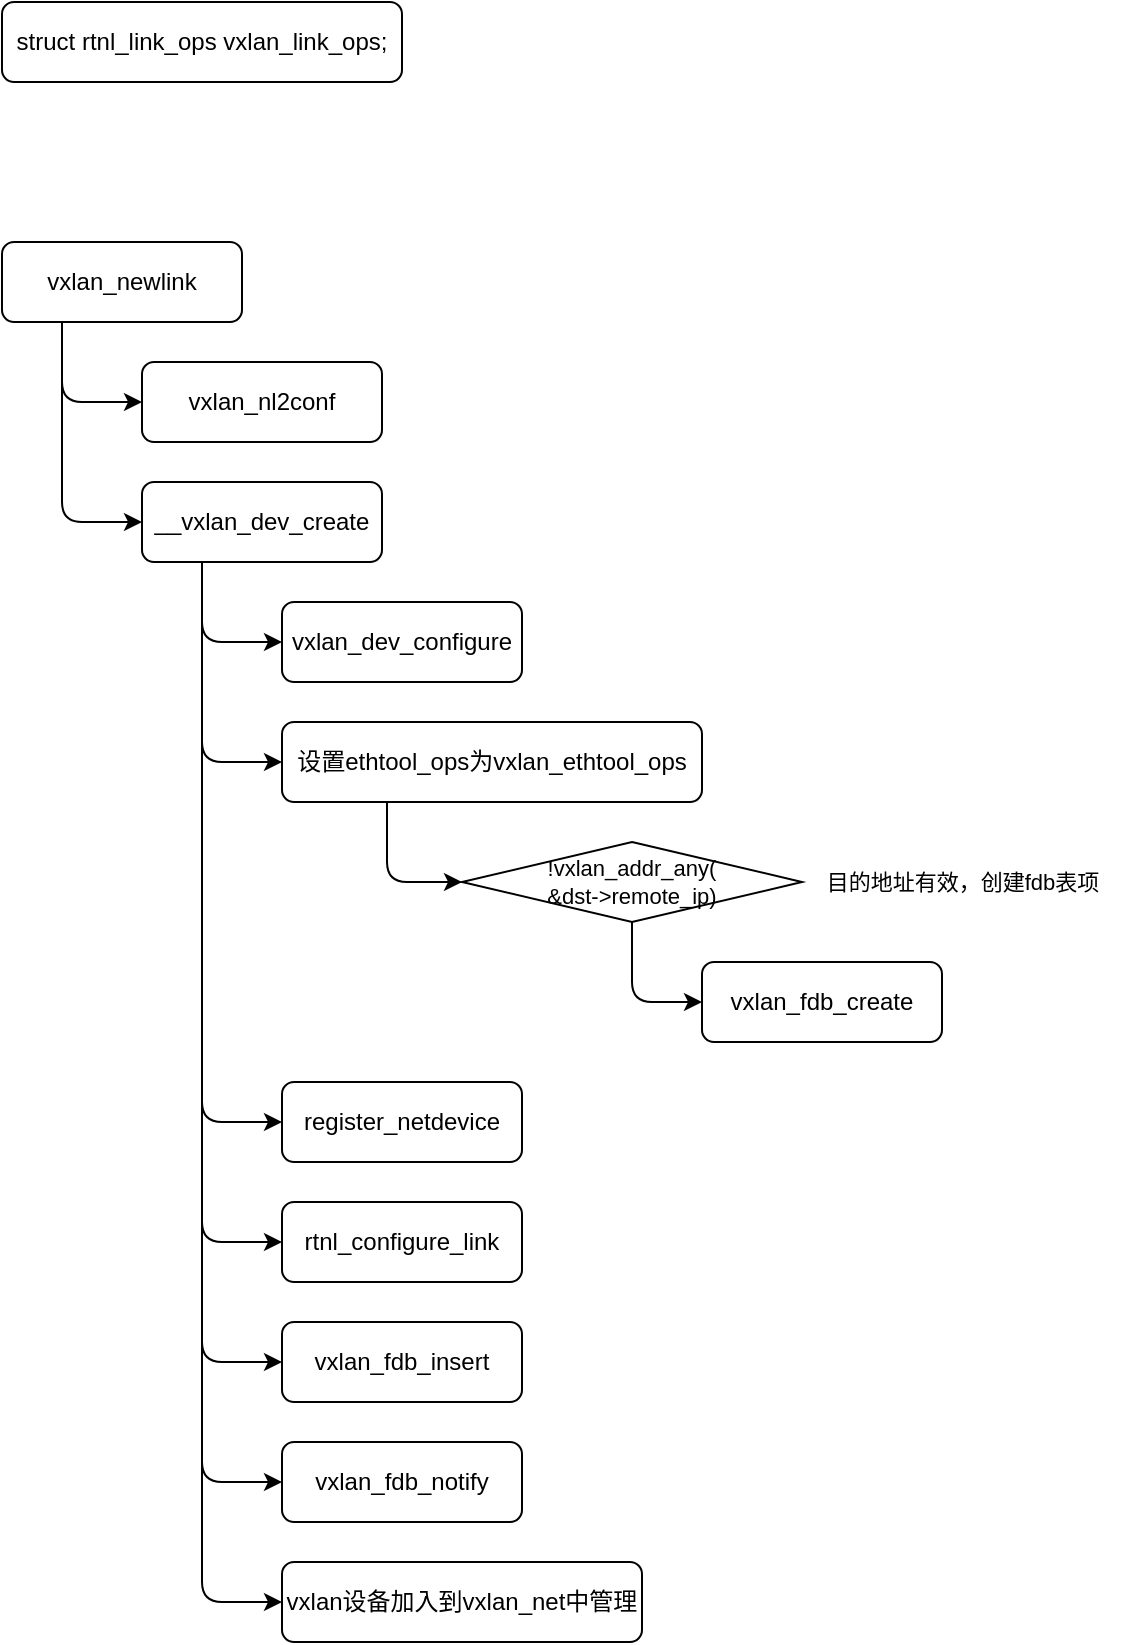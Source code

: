 <mxfile version="23.1.1" type="github">
  <diagram name="第 1 页" id="1rjdugY5C8qaAusUiW6h">
    <mxGraphModel dx="899" dy="926" grid="1" gridSize="10" guides="1" tooltips="1" connect="1" arrows="1" fold="1" page="1" pageScale="1" pageWidth="827" pageHeight="1169" math="0" shadow="0">
      <root>
        <mxCell id="0" />
        <mxCell id="1" parent="0" />
        <mxCell id="Nt39PZyozITzQ0mVq2fc-1" value="struct rtnl_link_ops vxlan_link_ops;" style="rounded=1;whiteSpace=wrap;html=1;" vertex="1" parent="1">
          <mxGeometry y="40" width="200" height="40" as="geometry" />
        </mxCell>
        <mxCell id="Nt39PZyozITzQ0mVq2fc-5" style="edgeStyle=orthogonalEdgeStyle;rounded=1;orthogonalLoop=1;jettySize=auto;html=1;exitX=0.25;exitY=1;exitDx=0;exitDy=0;entryX=0;entryY=0.5;entryDx=0;entryDy=0;curved=0;" edge="1" parent="1" source="Nt39PZyozITzQ0mVq2fc-2" target="Nt39PZyozITzQ0mVq2fc-3">
          <mxGeometry relative="1" as="geometry" />
        </mxCell>
        <mxCell id="Nt39PZyozITzQ0mVq2fc-6" style="edgeStyle=orthogonalEdgeStyle;shape=connector;curved=0;rounded=1;orthogonalLoop=1;jettySize=auto;html=1;exitX=0.25;exitY=1;exitDx=0;exitDy=0;entryX=0;entryY=0.5;entryDx=0;entryDy=0;labelBackgroundColor=default;strokeColor=default;align=center;verticalAlign=middle;fontFamily=Helvetica;fontSize=11;fontColor=default;endArrow=classic;" edge="1" parent="1" source="Nt39PZyozITzQ0mVq2fc-2" target="Nt39PZyozITzQ0mVq2fc-4">
          <mxGeometry relative="1" as="geometry" />
        </mxCell>
        <mxCell id="Nt39PZyozITzQ0mVq2fc-2" value="vxlan_newlink" style="rounded=1;whiteSpace=wrap;html=1;" vertex="1" parent="1">
          <mxGeometry y="160" width="120" height="40" as="geometry" />
        </mxCell>
        <mxCell id="Nt39PZyozITzQ0mVq2fc-3" value="vxlan_nl2conf" style="rounded=1;whiteSpace=wrap;html=1;" vertex="1" parent="1">
          <mxGeometry x="70" y="220" width="120" height="40" as="geometry" />
        </mxCell>
        <mxCell id="Nt39PZyozITzQ0mVq2fc-9" style="edgeStyle=orthogonalEdgeStyle;shape=connector;curved=0;rounded=1;orthogonalLoop=1;jettySize=auto;html=1;exitX=0.25;exitY=1;exitDx=0;exitDy=0;entryX=0;entryY=0.5;entryDx=0;entryDy=0;labelBackgroundColor=default;strokeColor=default;align=center;verticalAlign=middle;fontFamily=Helvetica;fontSize=11;fontColor=default;endArrow=classic;" edge="1" parent="1" source="Nt39PZyozITzQ0mVq2fc-4" target="Nt39PZyozITzQ0mVq2fc-7">
          <mxGeometry relative="1" as="geometry" />
        </mxCell>
        <mxCell id="Nt39PZyozITzQ0mVq2fc-10" style="edgeStyle=orthogonalEdgeStyle;shape=connector;curved=0;rounded=1;orthogonalLoop=1;jettySize=auto;html=1;exitX=0.25;exitY=1;exitDx=0;exitDy=0;entryX=0;entryY=0.5;entryDx=0;entryDy=0;labelBackgroundColor=default;strokeColor=default;align=center;verticalAlign=middle;fontFamily=Helvetica;fontSize=11;fontColor=default;endArrow=classic;" edge="1" parent="1" source="Nt39PZyozITzQ0mVq2fc-4" target="Nt39PZyozITzQ0mVq2fc-8">
          <mxGeometry relative="1" as="geometry" />
        </mxCell>
        <mxCell id="Nt39PZyozITzQ0mVq2fc-16" style="edgeStyle=orthogonalEdgeStyle;shape=connector;curved=0;rounded=1;orthogonalLoop=1;jettySize=auto;html=1;exitX=0.25;exitY=1;exitDx=0;exitDy=0;entryX=0;entryY=0.5;entryDx=0;entryDy=0;labelBackgroundColor=default;strokeColor=default;align=center;verticalAlign=middle;fontFamily=Helvetica;fontSize=11;fontColor=default;endArrow=classic;" edge="1" parent="1" source="Nt39PZyozITzQ0mVq2fc-4" target="Nt39PZyozITzQ0mVq2fc-12">
          <mxGeometry relative="1" as="geometry" />
        </mxCell>
        <mxCell id="Nt39PZyozITzQ0mVq2fc-21" style="edgeStyle=orthogonalEdgeStyle;shape=connector;curved=0;rounded=1;orthogonalLoop=1;jettySize=auto;html=1;exitX=0.25;exitY=1;exitDx=0;exitDy=0;entryX=0;entryY=0.5;entryDx=0;entryDy=0;labelBackgroundColor=default;strokeColor=default;align=center;verticalAlign=middle;fontFamily=Helvetica;fontSize=11;fontColor=default;endArrow=classic;" edge="1" parent="1" source="Nt39PZyozITzQ0mVq2fc-4" target="Nt39PZyozITzQ0mVq2fc-18">
          <mxGeometry relative="1" as="geometry" />
        </mxCell>
        <mxCell id="Nt39PZyozITzQ0mVq2fc-22" style="edgeStyle=orthogonalEdgeStyle;shape=connector;curved=0;rounded=1;orthogonalLoop=1;jettySize=auto;html=1;exitX=0.25;exitY=1;exitDx=0;exitDy=0;entryX=0;entryY=0.5;entryDx=0;entryDy=0;labelBackgroundColor=default;strokeColor=default;align=center;verticalAlign=middle;fontFamily=Helvetica;fontSize=11;fontColor=default;endArrow=classic;" edge="1" parent="1" source="Nt39PZyozITzQ0mVq2fc-4" target="Nt39PZyozITzQ0mVq2fc-19">
          <mxGeometry relative="1" as="geometry" />
        </mxCell>
        <mxCell id="Nt39PZyozITzQ0mVq2fc-23" style="edgeStyle=orthogonalEdgeStyle;shape=connector;curved=0;rounded=1;orthogonalLoop=1;jettySize=auto;html=1;exitX=0.25;exitY=1;exitDx=0;exitDy=0;entryX=0;entryY=0.5;entryDx=0;entryDy=0;labelBackgroundColor=default;strokeColor=default;align=center;verticalAlign=middle;fontFamily=Helvetica;fontSize=11;fontColor=default;endArrow=classic;" edge="1" parent="1" source="Nt39PZyozITzQ0mVq2fc-4" target="Nt39PZyozITzQ0mVq2fc-20">
          <mxGeometry relative="1" as="geometry" />
        </mxCell>
        <mxCell id="Nt39PZyozITzQ0mVq2fc-25" style="edgeStyle=orthogonalEdgeStyle;shape=connector;curved=0;rounded=1;orthogonalLoop=1;jettySize=auto;html=1;exitX=0.25;exitY=1;exitDx=0;exitDy=0;entryX=0;entryY=0.5;entryDx=0;entryDy=0;labelBackgroundColor=default;strokeColor=default;align=center;verticalAlign=middle;fontFamily=Helvetica;fontSize=11;fontColor=default;endArrow=classic;" edge="1" parent="1" source="Nt39PZyozITzQ0mVq2fc-4" target="Nt39PZyozITzQ0mVq2fc-24">
          <mxGeometry relative="1" as="geometry" />
        </mxCell>
        <mxCell id="Nt39PZyozITzQ0mVq2fc-4" value="__vxlan_dev_create" style="rounded=1;whiteSpace=wrap;html=1;" vertex="1" parent="1">
          <mxGeometry x="70" y="280" width="120" height="40" as="geometry" />
        </mxCell>
        <mxCell id="Nt39PZyozITzQ0mVq2fc-7" value="vxlan_dev_configure" style="rounded=1;whiteSpace=wrap;html=1;" vertex="1" parent="1">
          <mxGeometry x="140" y="340" width="120" height="40" as="geometry" />
        </mxCell>
        <mxCell id="Nt39PZyozITzQ0mVq2fc-14" style="edgeStyle=orthogonalEdgeStyle;shape=connector;curved=0;rounded=1;orthogonalLoop=1;jettySize=auto;html=1;exitX=0.25;exitY=1;exitDx=0;exitDy=0;entryX=0;entryY=0.5;entryDx=0;entryDy=0;labelBackgroundColor=default;strokeColor=default;align=center;verticalAlign=middle;fontFamily=Helvetica;fontSize=11;fontColor=default;endArrow=classic;" edge="1" parent="1" source="Nt39PZyozITzQ0mVq2fc-8" target="Nt39PZyozITzQ0mVq2fc-13">
          <mxGeometry relative="1" as="geometry" />
        </mxCell>
        <mxCell id="Nt39PZyozITzQ0mVq2fc-8" value="设置ethtool_ops为vxlan_ethtool_ops" style="rounded=1;whiteSpace=wrap;html=1;" vertex="1" parent="1">
          <mxGeometry x="140" y="400" width="210" height="40" as="geometry" />
        </mxCell>
        <mxCell id="Nt39PZyozITzQ0mVq2fc-11" value="vxlan_fdb_create" style="rounded=1;whiteSpace=wrap;html=1;" vertex="1" parent="1">
          <mxGeometry x="350" y="520" width="120" height="40" as="geometry" />
        </mxCell>
        <mxCell id="Nt39PZyozITzQ0mVq2fc-12" value="register_netdevice" style="rounded=1;whiteSpace=wrap;html=1;" vertex="1" parent="1">
          <mxGeometry x="140" y="580" width="120" height="40" as="geometry" />
        </mxCell>
        <mxCell id="Nt39PZyozITzQ0mVq2fc-15" style="edgeStyle=orthogonalEdgeStyle;shape=connector;curved=0;rounded=1;orthogonalLoop=1;jettySize=auto;html=1;exitX=0.5;exitY=1;exitDx=0;exitDy=0;entryX=0;entryY=0.5;entryDx=0;entryDy=0;labelBackgroundColor=default;strokeColor=default;align=center;verticalAlign=middle;fontFamily=Helvetica;fontSize=11;fontColor=default;endArrow=classic;" edge="1" parent="1" source="Nt39PZyozITzQ0mVq2fc-13" target="Nt39PZyozITzQ0mVq2fc-11">
          <mxGeometry relative="1" as="geometry" />
        </mxCell>
        <mxCell id="Nt39PZyozITzQ0mVq2fc-13" value="!vxlan_addr_any(&lt;br&gt;&amp;amp;dst-&amp;gt;remote_ip)" style="rhombus;whiteSpace=wrap;html=1;fontFamily=Helvetica;fontSize=11;fontColor=default;" vertex="1" parent="1">
          <mxGeometry x="230" y="460" width="170" height="40" as="geometry" />
        </mxCell>
        <mxCell id="Nt39PZyozITzQ0mVq2fc-17" value="目的地址有效，创建fdb表项" style="text;html=1;align=center;verticalAlign=middle;resizable=0;points=[];autosize=1;strokeColor=none;fillColor=none;fontSize=11;fontFamily=Helvetica;fontColor=default;" vertex="1" parent="1">
          <mxGeometry x="400" y="465" width="160" height="30" as="geometry" />
        </mxCell>
        <mxCell id="Nt39PZyozITzQ0mVq2fc-18" value="rtnl_configure_link" style="rounded=1;whiteSpace=wrap;html=1;" vertex="1" parent="1">
          <mxGeometry x="140" y="640" width="120" height="40" as="geometry" />
        </mxCell>
        <mxCell id="Nt39PZyozITzQ0mVq2fc-19" value="vxlan_fdb_insert" style="rounded=1;whiteSpace=wrap;html=1;" vertex="1" parent="1">
          <mxGeometry x="140" y="700" width="120" height="40" as="geometry" />
        </mxCell>
        <mxCell id="Nt39PZyozITzQ0mVq2fc-20" value="vxlan设备加入到vxlan_net中管理" style="rounded=1;whiteSpace=wrap;html=1;" vertex="1" parent="1">
          <mxGeometry x="140" y="820" width="180" height="40" as="geometry" />
        </mxCell>
        <mxCell id="Nt39PZyozITzQ0mVq2fc-24" value="vxlan_fdb_notify" style="rounded=1;whiteSpace=wrap;html=1;" vertex="1" parent="1">
          <mxGeometry x="140" y="760" width="120" height="40" as="geometry" />
        </mxCell>
      </root>
    </mxGraphModel>
  </diagram>
</mxfile>
